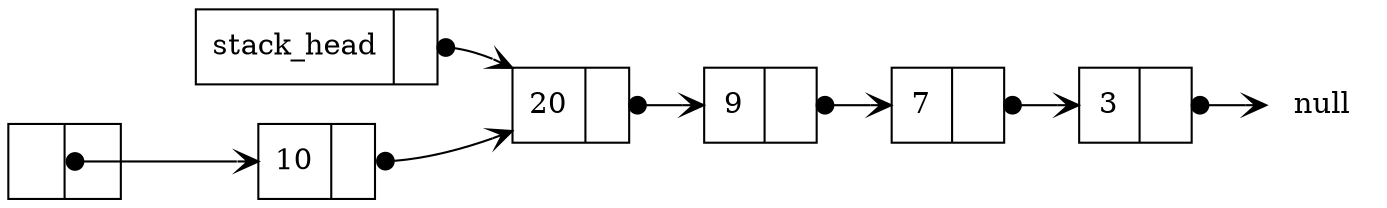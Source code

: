 digraph circular_linked_list {
        rankdir=LR;
        node [shape=record];
        head [label="{ stack_head | <next>  }"]
        del_node [label="{ | <next>  }"]
        a [label="{ 3 | <next>  }"]
        b [label="{ 7 | <next>  }"]
        c [label="{ 9 | <next>  }"]
        d [label="{ 20 | <next>  }"]
        e [label="{ 10 | <next>  }"]
        null [shape=none, label="null"];
        head:next -> d [arrowhead=vee, arrowtail=dot, dir=both, tailclip=false];
        a:next -> null   [arrowhead=vee, arrowtail=dot, dir=both, tailclip=false];
        b:next -> a [arrowhead=vee, arrowtail=dot, dir=both, tailclip=false];
        c:next -> b [arrowhead=vee, arrowtail=dot, dir=both, tailclip=false];
        d:next -> c [arrowhead=vee, arrowtail=dot, dir=both, tailclip=false];
        e:next -> d [arrowhead=vee, arrowtail=dot, dir=both, tailclip=false];
        del_node -> e [arrowhead=vee, arrowtail=dot, dir=both, tailclip=false];
}


